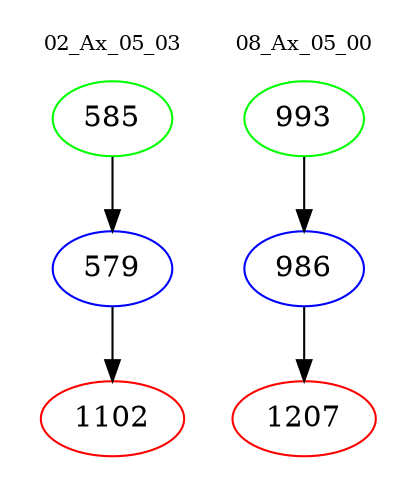 digraph{
subgraph cluster_0 {
color = white
label = "02_Ax_05_03";
fontsize=10;
T0_585 [label="585", color="green"]
T0_585 -> T0_579 [color="black"]
T0_579 [label="579", color="blue"]
T0_579 -> T0_1102 [color="black"]
T0_1102 [label="1102", color="red"]
}
subgraph cluster_1 {
color = white
label = "08_Ax_05_00";
fontsize=10;
T1_993 [label="993", color="green"]
T1_993 -> T1_986 [color="black"]
T1_986 [label="986", color="blue"]
T1_986 -> T1_1207 [color="black"]
T1_1207 [label="1207", color="red"]
}
}
